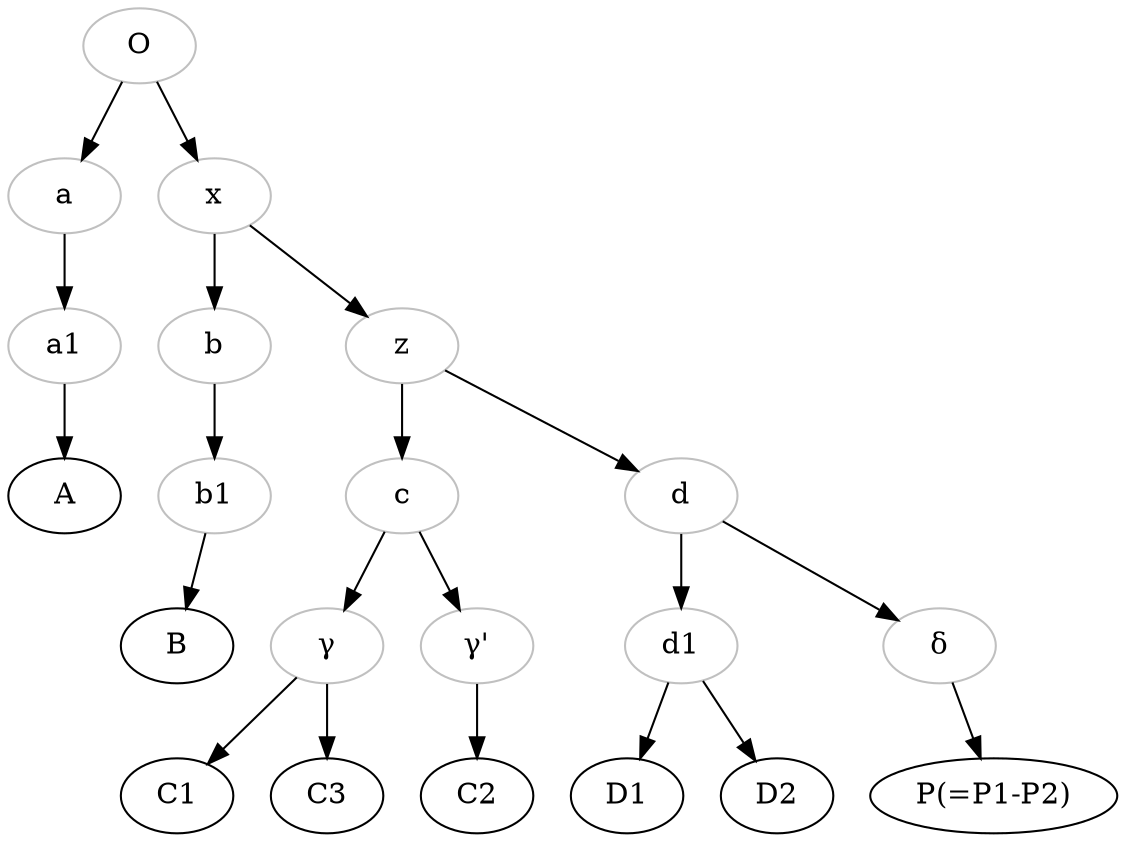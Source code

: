 digraph {
a[color="grey"];
a1[color="grey"];
b[color="grey"];
b1[color="grey"];
c[color="grey"];
d[color="grey"];
d1[color="grey"];
delta[color="grey", label="δ"]
gamma[label="γ", color="grey"]
gammaprime[label="γ'", color="grey"];
O[color="grey"];
x[color="grey"];
z[color="grey"];
P[label="P(=P1-P2)"]
O->a;
a->a1;
a1->A;
O->x;
x->b;
b->b1;
b1->B;
x->z;
z->c;
c->gamma;
gamma->C1;
gamma->C3;
c->gammaprime;
gammaprime->C2;
z->d;
d->d1;
d1->D1;
d1->D2;
d->delta;
delta->P;
}
